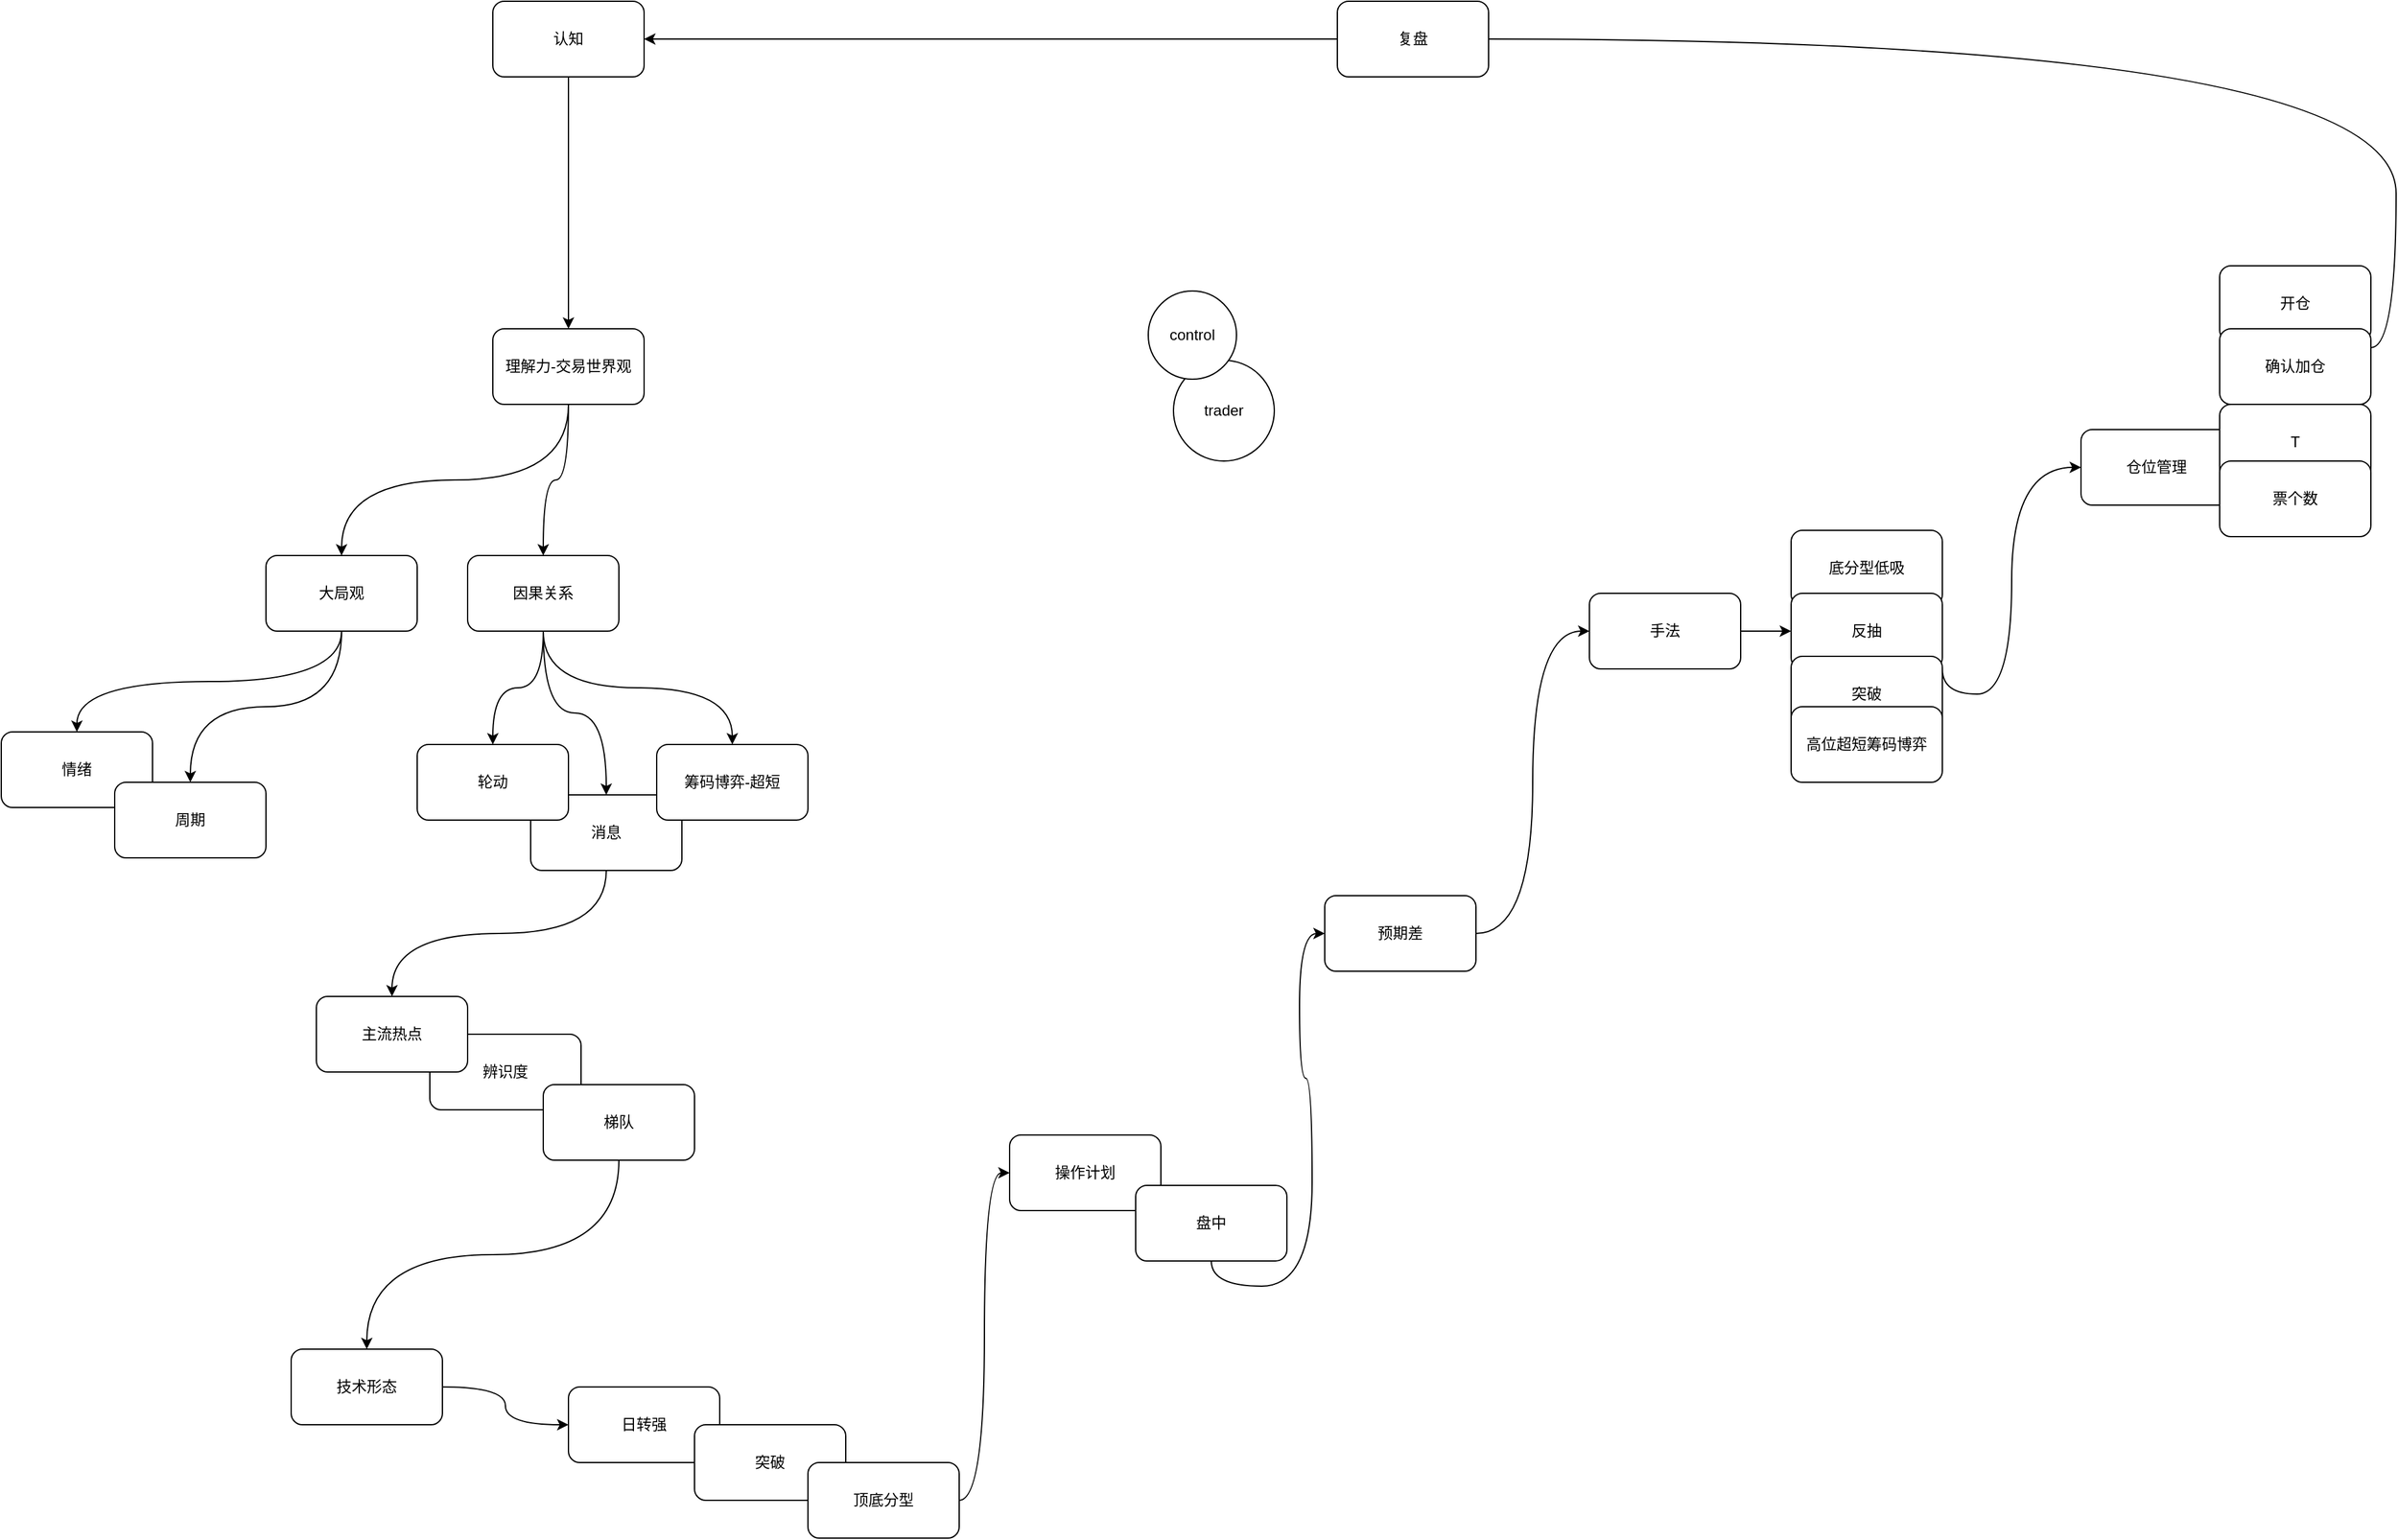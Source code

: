 <mxfile version="20.7.4" type="github">
  <diagram id="iyz1kqzZ5ThVNOCtNS1r" name="第 1 页">
    <mxGraphModel dx="401594" dy="764" grid="1" gridSize="10" guides="1" tooltips="1" connect="1" arrows="1" fold="1" page="1" pageScale="1" pageWidth="400000" pageHeight="300000" math="0" shadow="0">
      <root>
        <mxCell id="0" />
        <mxCell id="1" parent="0" />
        <mxCell id="mfqO5hqavYxnixfiI5GW-29" style="edgeStyle=orthogonalEdgeStyle;rounded=0;orthogonalLoop=1;jettySize=auto;html=1;exitX=0.5;exitY=1;exitDx=0;exitDy=0;entryX=0.5;entryY=0;entryDx=0;entryDy=0;" edge="1" parent="1" source="mfqO5hqavYxnixfiI5GW-1" target="mfqO5hqavYxnixfiI5GW-2">
          <mxGeometry relative="1" as="geometry" />
        </mxCell>
        <mxCell id="mfqO5hqavYxnixfiI5GW-1" value="认知" style="rounded=1;whiteSpace=wrap;html=1;" vertex="1" parent="1">
          <mxGeometry x="110" y="520" width="120" height="60" as="geometry" />
        </mxCell>
        <mxCell id="mfqO5hqavYxnixfiI5GW-31" style="edgeStyle=orthogonalEdgeStyle;curved=1;rounded=0;orthogonalLoop=1;jettySize=auto;html=1;exitX=0.5;exitY=1;exitDx=0;exitDy=0;" edge="1" parent="1" source="mfqO5hqavYxnixfiI5GW-2" target="mfqO5hqavYxnixfiI5GW-3">
          <mxGeometry relative="1" as="geometry" />
        </mxCell>
        <mxCell id="mfqO5hqavYxnixfiI5GW-32" style="edgeStyle=orthogonalEdgeStyle;curved=1;rounded=0;orthogonalLoop=1;jettySize=auto;html=1;exitX=0.5;exitY=1;exitDx=0;exitDy=0;" edge="1" parent="1" source="mfqO5hqavYxnixfiI5GW-2" target="mfqO5hqavYxnixfiI5GW-4">
          <mxGeometry relative="1" as="geometry" />
        </mxCell>
        <mxCell id="mfqO5hqavYxnixfiI5GW-2" value="理解力-交易世界观" style="rounded=1;whiteSpace=wrap;html=1;" vertex="1" parent="1">
          <mxGeometry x="110" y="780" width="120" height="60" as="geometry" />
        </mxCell>
        <mxCell id="mfqO5hqavYxnixfiI5GW-33" style="edgeStyle=orthogonalEdgeStyle;curved=1;rounded=0;orthogonalLoop=1;jettySize=auto;html=1;exitX=0.5;exitY=1;exitDx=0;exitDy=0;entryX=0.5;entryY=0;entryDx=0;entryDy=0;" edge="1" parent="1" source="mfqO5hqavYxnixfiI5GW-3" target="mfqO5hqavYxnixfiI5GW-9">
          <mxGeometry relative="1" as="geometry" />
        </mxCell>
        <mxCell id="mfqO5hqavYxnixfiI5GW-34" style="edgeStyle=orthogonalEdgeStyle;curved=1;rounded=0;orthogonalLoop=1;jettySize=auto;html=1;exitX=0.5;exitY=1;exitDx=0;exitDy=0;" edge="1" parent="1" source="mfqO5hqavYxnixfiI5GW-3" target="mfqO5hqavYxnixfiI5GW-10">
          <mxGeometry relative="1" as="geometry" />
        </mxCell>
        <mxCell id="mfqO5hqavYxnixfiI5GW-3" value="大局观" style="rounded=1;whiteSpace=wrap;html=1;" vertex="1" parent="1">
          <mxGeometry x="-70" y="960" width="120" height="60" as="geometry" />
        </mxCell>
        <mxCell id="mfqO5hqavYxnixfiI5GW-35" value="" style="edgeStyle=orthogonalEdgeStyle;curved=1;rounded=0;orthogonalLoop=1;jettySize=auto;html=1;" edge="1" parent="1" source="mfqO5hqavYxnixfiI5GW-4" target="mfqO5hqavYxnixfiI5GW-7">
          <mxGeometry relative="1" as="geometry" />
        </mxCell>
        <mxCell id="mfqO5hqavYxnixfiI5GW-36" style="edgeStyle=orthogonalEdgeStyle;curved=1;rounded=0;orthogonalLoop=1;jettySize=auto;html=1;exitX=0.5;exitY=1;exitDx=0;exitDy=0;" edge="1" parent="1" source="mfqO5hqavYxnixfiI5GW-4" target="mfqO5hqavYxnixfiI5GW-6">
          <mxGeometry relative="1" as="geometry" />
        </mxCell>
        <mxCell id="mfqO5hqavYxnixfiI5GW-38" style="edgeStyle=orthogonalEdgeStyle;curved=1;rounded=0;orthogonalLoop=1;jettySize=auto;html=1;exitX=0.5;exitY=1;exitDx=0;exitDy=0;entryX=0.5;entryY=0;entryDx=0;entryDy=0;" edge="1" parent="1" source="mfqO5hqavYxnixfiI5GW-4" target="mfqO5hqavYxnixfiI5GW-37">
          <mxGeometry relative="1" as="geometry" />
        </mxCell>
        <mxCell id="mfqO5hqavYxnixfiI5GW-4" value="因果关系" style="rounded=1;whiteSpace=wrap;html=1;" vertex="1" parent="1">
          <mxGeometry x="90" y="960" width="120" height="60" as="geometry" />
        </mxCell>
        <mxCell id="mfqO5hqavYxnixfiI5GW-41" style="edgeStyle=orthogonalEdgeStyle;curved=1;rounded=0;orthogonalLoop=1;jettySize=auto;html=1;exitX=1;exitY=0.5;exitDx=0;exitDy=0;" edge="1" parent="1" source="mfqO5hqavYxnixfiI5GW-5" target="mfqO5hqavYxnixfiI5GW-23">
          <mxGeometry relative="1" as="geometry" />
        </mxCell>
        <mxCell id="mfqO5hqavYxnixfiI5GW-5" value="技术形态" style="rounded=1;whiteSpace=wrap;html=1;" vertex="1" parent="1">
          <mxGeometry x="-50" y="1590" width="120" height="60" as="geometry" />
        </mxCell>
        <mxCell id="mfqO5hqavYxnixfiI5GW-39" style="edgeStyle=orthogonalEdgeStyle;curved=1;rounded=0;orthogonalLoop=1;jettySize=auto;html=1;exitX=0.5;exitY=1;exitDx=0;exitDy=0;entryX=0.5;entryY=0;entryDx=0;entryDy=0;" edge="1" parent="1" source="mfqO5hqavYxnixfiI5GW-6" target="mfqO5hqavYxnixfiI5GW-12">
          <mxGeometry relative="1" as="geometry" />
        </mxCell>
        <mxCell id="mfqO5hqavYxnixfiI5GW-6" value="消息" style="rounded=1;whiteSpace=wrap;html=1;" vertex="1" parent="1">
          <mxGeometry x="140" y="1150" width="120" height="60" as="geometry" />
        </mxCell>
        <mxCell id="mfqO5hqavYxnixfiI5GW-7" value="轮动" style="rounded=1;whiteSpace=wrap;html=1;" vertex="1" parent="1">
          <mxGeometry x="50" y="1110" width="120" height="60" as="geometry" />
        </mxCell>
        <mxCell id="mfqO5hqavYxnixfiI5GW-45" style="edgeStyle=orthogonalEdgeStyle;curved=1;rounded=0;orthogonalLoop=1;jettySize=auto;html=1;exitX=1;exitY=0.5;exitDx=0;exitDy=0;entryX=0;entryY=0.5;entryDx=0;entryDy=0;" edge="1" parent="1" source="mfqO5hqavYxnixfiI5GW-8" target="mfqO5hqavYxnixfiI5GW-15">
          <mxGeometry relative="1" as="geometry" />
        </mxCell>
        <mxCell id="mfqO5hqavYxnixfiI5GW-8" value="手法" style="rounded=1;whiteSpace=wrap;html=1;" vertex="1" parent="1">
          <mxGeometry x="980" y="990" width="120" height="60" as="geometry" />
        </mxCell>
        <mxCell id="mfqO5hqavYxnixfiI5GW-9" value="情绪" style="rounded=1;whiteSpace=wrap;html=1;" vertex="1" parent="1">
          <mxGeometry x="-280" y="1100" width="120" height="60" as="geometry" />
        </mxCell>
        <mxCell id="mfqO5hqavYxnixfiI5GW-10" value="周期" style="rounded=1;whiteSpace=wrap;html=1;" vertex="1" parent="1">
          <mxGeometry x="-190" y="1140" width="120" height="60" as="geometry" />
        </mxCell>
        <mxCell id="mfqO5hqavYxnixfiI5GW-11" value="辨识度" style="rounded=1;whiteSpace=wrap;html=1;" vertex="1" parent="1">
          <mxGeometry x="60" y="1340" width="120" height="60" as="geometry" />
        </mxCell>
        <mxCell id="mfqO5hqavYxnixfiI5GW-12" value="主流热点" style="rounded=1;whiteSpace=wrap;html=1;" vertex="1" parent="1">
          <mxGeometry x="-30" y="1310" width="120" height="60" as="geometry" />
        </mxCell>
        <mxCell id="mfqO5hqavYxnixfiI5GW-40" style="edgeStyle=orthogonalEdgeStyle;curved=1;rounded=0;orthogonalLoop=1;jettySize=auto;html=1;exitX=0.5;exitY=1;exitDx=0;exitDy=0;entryX=0.5;entryY=0;entryDx=0;entryDy=0;" edge="1" parent="1" source="mfqO5hqavYxnixfiI5GW-13" target="mfqO5hqavYxnixfiI5GW-5">
          <mxGeometry relative="1" as="geometry" />
        </mxCell>
        <mxCell id="mfqO5hqavYxnixfiI5GW-13" value="梯队" style="rounded=1;whiteSpace=wrap;html=1;" vertex="1" parent="1">
          <mxGeometry x="150" y="1380" width="120" height="60" as="geometry" />
        </mxCell>
        <mxCell id="mfqO5hqavYxnixfiI5GW-14" value="底分型低吸" style="rounded=1;whiteSpace=wrap;html=1;" vertex="1" parent="1">
          <mxGeometry x="1140" y="940" width="120" height="60" as="geometry" />
        </mxCell>
        <mxCell id="mfqO5hqavYxnixfiI5GW-51" style="edgeStyle=orthogonalEdgeStyle;curved=1;rounded=0;orthogonalLoop=1;jettySize=auto;html=1;exitX=1;exitY=1;exitDx=0;exitDy=0;entryX=0;entryY=0.5;entryDx=0;entryDy=0;" edge="1" parent="1" source="mfqO5hqavYxnixfiI5GW-15" target="mfqO5hqavYxnixfiI5GW-18">
          <mxGeometry relative="1" as="geometry" />
        </mxCell>
        <mxCell id="mfqO5hqavYxnixfiI5GW-15" value="反抽" style="rounded=1;whiteSpace=wrap;html=1;" vertex="1" parent="1">
          <mxGeometry x="1140" y="990" width="120" height="60" as="geometry" />
        </mxCell>
        <mxCell id="mfqO5hqavYxnixfiI5GW-16" value="突破" style="rounded=1;whiteSpace=wrap;html=1;" vertex="1" parent="1">
          <mxGeometry x="1140" y="1040" width="120" height="60" as="geometry" />
        </mxCell>
        <mxCell id="mfqO5hqavYxnixfiI5GW-17" value="高位超短筹码博弈" style="rounded=1;whiteSpace=wrap;html=1;" vertex="1" parent="1">
          <mxGeometry x="1140" y="1080" width="120" height="60" as="geometry" />
        </mxCell>
        <mxCell id="mfqO5hqavYxnixfiI5GW-18" value="仓位管理" style="rounded=1;whiteSpace=wrap;html=1;" vertex="1" parent="1">
          <mxGeometry x="1370" y="860" width="120" height="60" as="geometry" />
        </mxCell>
        <mxCell id="mfqO5hqavYxnixfiI5GW-20" value="操作计划" style="rounded=1;whiteSpace=wrap;html=1;" vertex="1" parent="1">
          <mxGeometry x="520" y="1420" width="120" height="60" as="geometry" />
        </mxCell>
        <mxCell id="mfqO5hqavYxnixfiI5GW-43" style="edgeStyle=orthogonalEdgeStyle;curved=1;rounded=0;orthogonalLoop=1;jettySize=auto;html=1;exitX=0.5;exitY=1;exitDx=0;exitDy=0;entryX=0;entryY=0.5;entryDx=0;entryDy=0;" edge="1" parent="1" source="mfqO5hqavYxnixfiI5GW-21" target="mfqO5hqavYxnixfiI5GW-22">
          <mxGeometry relative="1" as="geometry" />
        </mxCell>
        <mxCell id="mfqO5hqavYxnixfiI5GW-21" value="盘中" style="rounded=1;whiteSpace=wrap;html=1;" vertex="1" parent="1">
          <mxGeometry x="620" y="1460" width="120" height="60" as="geometry" />
        </mxCell>
        <mxCell id="mfqO5hqavYxnixfiI5GW-44" style="edgeStyle=orthogonalEdgeStyle;curved=1;rounded=0;orthogonalLoop=1;jettySize=auto;html=1;exitX=1;exitY=0.5;exitDx=0;exitDy=0;entryX=0;entryY=0.5;entryDx=0;entryDy=0;" edge="1" parent="1" source="mfqO5hqavYxnixfiI5GW-22" target="mfqO5hqavYxnixfiI5GW-8">
          <mxGeometry relative="1" as="geometry" />
        </mxCell>
        <mxCell id="mfqO5hqavYxnixfiI5GW-22" value="预期差" style="rounded=1;whiteSpace=wrap;html=1;" vertex="1" parent="1">
          <mxGeometry x="770" y="1230" width="120" height="60" as="geometry" />
        </mxCell>
        <mxCell id="mfqO5hqavYxnixfiI5GW-23" value="日转强" style="rounded=1;whiteSpace=wrap;html=1;" vertex="1" parent="1">
          <mxGeometry x="170" y="1620" width="120" height="60" as="geometry" />
        </mxCell>
        <mxCell id="mfqO5hqavYxnixfiI5GW-24" value="突破" style="rounded=1;whiteSpace=wrap;html=1;" vertex="1" parent="1">
          <mxGeometry x="270" y="1650" width="120" height="60" as="geometry" />
        </mxCell>
        <mxCell id="mfqO5hqavYxnixfiI5GW-42" style="edgeStyle=orthogonalEdgeStyle;curved=1;rounded=0;orthogonalLoop=1;jettySize=auto;html=1;exitX=1;exitY=0.5;exitDx=0;exitDy=0;entryX=0;entryY=0.5;entryDx=0;entryDy=0;" edge="1" parent="1" source="mfqO5hqavYxnixfiI5GW-25" target="mfqO5hqavYxnixfiI5GW-20">
          <mxGeometry relative="1" as="geometry" />
        </mxCell>
        <mxCell id="mfqO5hqavYxnixfiI5GW-25" value="顶底分型" style="rounded=1;whiteSpace=wrap;html=1;" vertex="1" parent="1">
          <mxGeometry x="360" y="1680" width="120" height="60" as="geometry" />
        </mxCell>
        <mxCell id="mfqO5hqavYxnixfiI5GW-26" value="T" style="rounded=1;whiteSpace=wrap;html=1;" vertex="1" parent="1">
          <mxGeometry x="1480" y="840" width="120" height="60" as="geometry" />
        </mxCell>
        <mxCell id="mfqO5hqavYxnixfiI5GW-27" value="开仓" style="rounded=1;whiteSpace=wrap;html=1;" vertex="1" parent="1">
          <mxGeometry x="1480" y="730" width="120" height="60" as="geometry" />
        </mxCell>
        <mxCell id="mfqO5hqavYxnixfiI5GW-28" value="确认加仓" style="rounded=1;whiteSpace=wrap;html=1;" vertex="1" parent="1">
          <mxGeometry x="1480" y="780" width="120" height="60" as="geometry" />
        </mxCell>
        <mxCell id="mfqO5hqavYxnixfiI5GW-37" value="筹码博弈-超短" style="rounded=1;whiteSpace=wrap;html=1;" vertex="1" parent="1">
          <mxGeometry x="240" y="1110" width="120" height="60" as="geometry" />
        </mxCell>
        <mxCell id="mfqO5hqavYxnixfiI5GW-47" value="票个数" style="rounded=1;whiteSpace=wrap;html=1;" vertex="1" parent="1">
          <mxGeometry x="1480" y="885" width="120" height="60" as="geometry" />
        </mxCell>
        <mxCell id="mfqO5hqavYxnixfiI5GW-52" style="edgeStyle=orthogonalEdgeStyle;curved=1;rounded=0;orthogonalLoop=1;jettySize=auto;html=1;exitX=0;exitY=0.5;exitDx=0;exitDy=0;entryX=1;entryY=0.5;entryDx=0;entryDy=0;" edge="1" parent="1" source="mfqO5hqavYxnixfiI5GW-19" target="mfqO5hqavYxnixfiI5GW-1">
          <mxGeometry relative="1" as="geometry" />
        </mxCell>
        <mxCell id="mfqO5hqavYxnixfiI5GW-19" value="复盘" style="rounded=1;whiteSpace=wrap;html=1;" vertex="1" parent="1">
          <mxGeometry x="780" y="520" width="120" height="60" as="geometry" />
        </mxCell>
        <mxCell id="mfqO5hqavYxnixfiI5GW-50" value="" style="edgeStyle=orthogonalEdgeStyle;curved=1;rounded=0;orthogonalLoop=1;jettySize=auto;html=1;exitX=1;exitY=0.25;exitDx=0;exitDy=0;entryX=1;entryY=0.5;entryDx=0;entryDy=0;endArrow=none;" edge="1" parent="1" source="mfqO5hqavYxnixfiI5GW-28" target="mfqO5hqavYxnixfiI5GW-19">
          <mxGeometry relative="1" as="geometry">
            <mxPoint x="1600.0" y="795.0" as="sourcePoint" />
            <mxPoint x="240.0" y="520.0" as="targetPoint" />
          </mxGeometry>
        </mxCell>
        <mxCell id="mfqO5hqavYxnixfiI5GW-53" value="trader" style="ellipse;whiteSpace=wrap;html=1;aspect=fixed;" vertex="1" parent="1">
          <mxGeometry x="650" y="805" width="80" height="80" as="geometry" />
        </mxCell>
        <mxCell id="mfqO5hqavYxnixfiI5GW-54" value="control" style="ellipse;whiteSpace=wrap;html=1;aspect=fixed;" vertex="1" parent="1">
          <mxGeometry x="630" y="750" width="70" height="70" as="geometry" />
        </mxCell>
      </root>
    </mxGraphModel>
  </diagram>
</mxfile>
